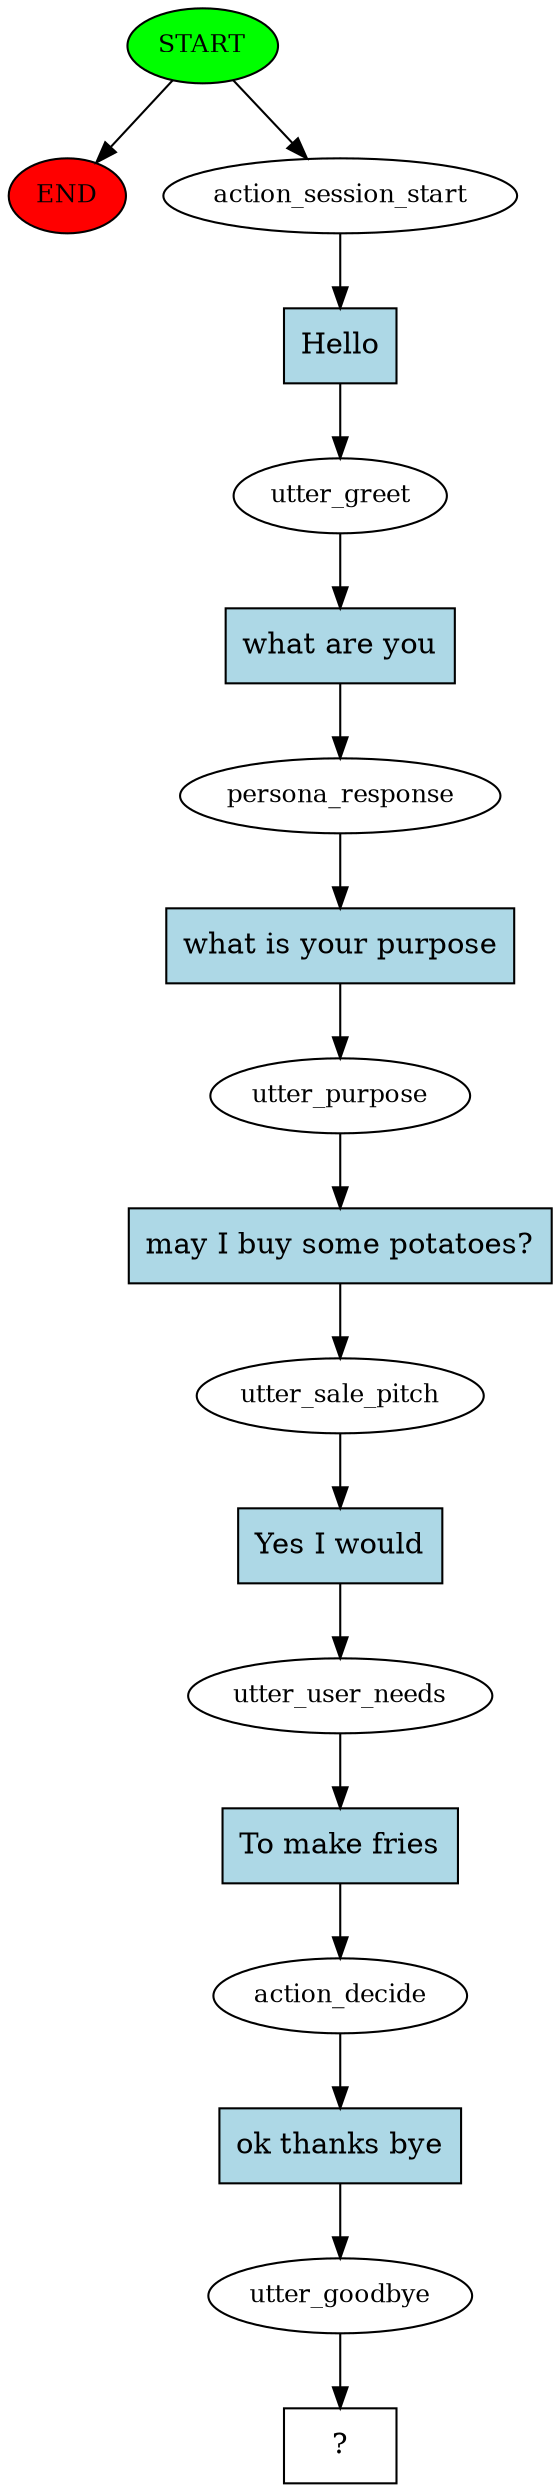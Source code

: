 digraph  {
0 [class="start active", fillcolor=green, fontsize=12, label=START, style=filled];
"-1" [class=end, fillcolor=red, fontsize=12, label=END, style=filled];
1 [class=active, fontsize=12, label=action_session_start];
2 [class=active, fontsize=12, label=utter_greet];
3 [class=active, fontsize=12, label=persona_response];
4 [class=active, fontsize=12, label=utter_purpose];
5 [class=active, fontsize=12, label=utter_sale_pitch];
6 [class=active, fontsize=12, label=utter_user_needs];
7 [class=active, fontsize=12, label=action_decide];
8 [class=active, fontsize=12, label=utter_goodbye];
9 [class="intent dashed active", label="  ?  ", shape=rect];
10 [class="intent active", fillcolor=lightblue, label=Hello, shape=rect, style=filled];
11 [class="intent active", fillcolor=lightblue, label="what are you", shape=rect, style=filled];
12 [class="intent active", fillcolor=lightblue, label="what is your purpose", shape=rect, style=filled];
13 [class="intent active", fillcolor=lightblue, label="may I buy some potatoes?", shape=rect, style=filled];
14 [class="intent active", fillcolor=lightblue, label="Yes I would", shape=rect, style=filled];
15 [class="intent active", fillcolor=lightblue, label="To make fries", shape=rect, style=filled];
16 [class="intent active", fillcolor=lightblue, label="ok thanks bye", shape=rect, style=filled];
0 -> "-1"  [class="", key=NONE, label=""];
0 -> 1  [class=active, key=NONE, label=""];
1 -> 10  [class=active, key=0];
2 -> 11  [class=active, key=0];
3 -> 12  [class=active, key=0];
4 -> 13  [class=active, key=0];
5 -> 14  [class=active, key=0];
6 -> 15  [class=active, key=0];
7 -> 16  [class=active, key=0];
8 -> 9  [class=active, key=NONE, label=""];
10 -> 2  [class=active, key=0];
11 -> 3  [class=active, key=0];
12 -> 4  [class=active, key=0];
13 -> 5  [class=active, key=0];
14 -> 6  [class=active, key=0];
15 -> 7  [class=active, key=0];
16 -> 8  [class=active, key=0];
}
